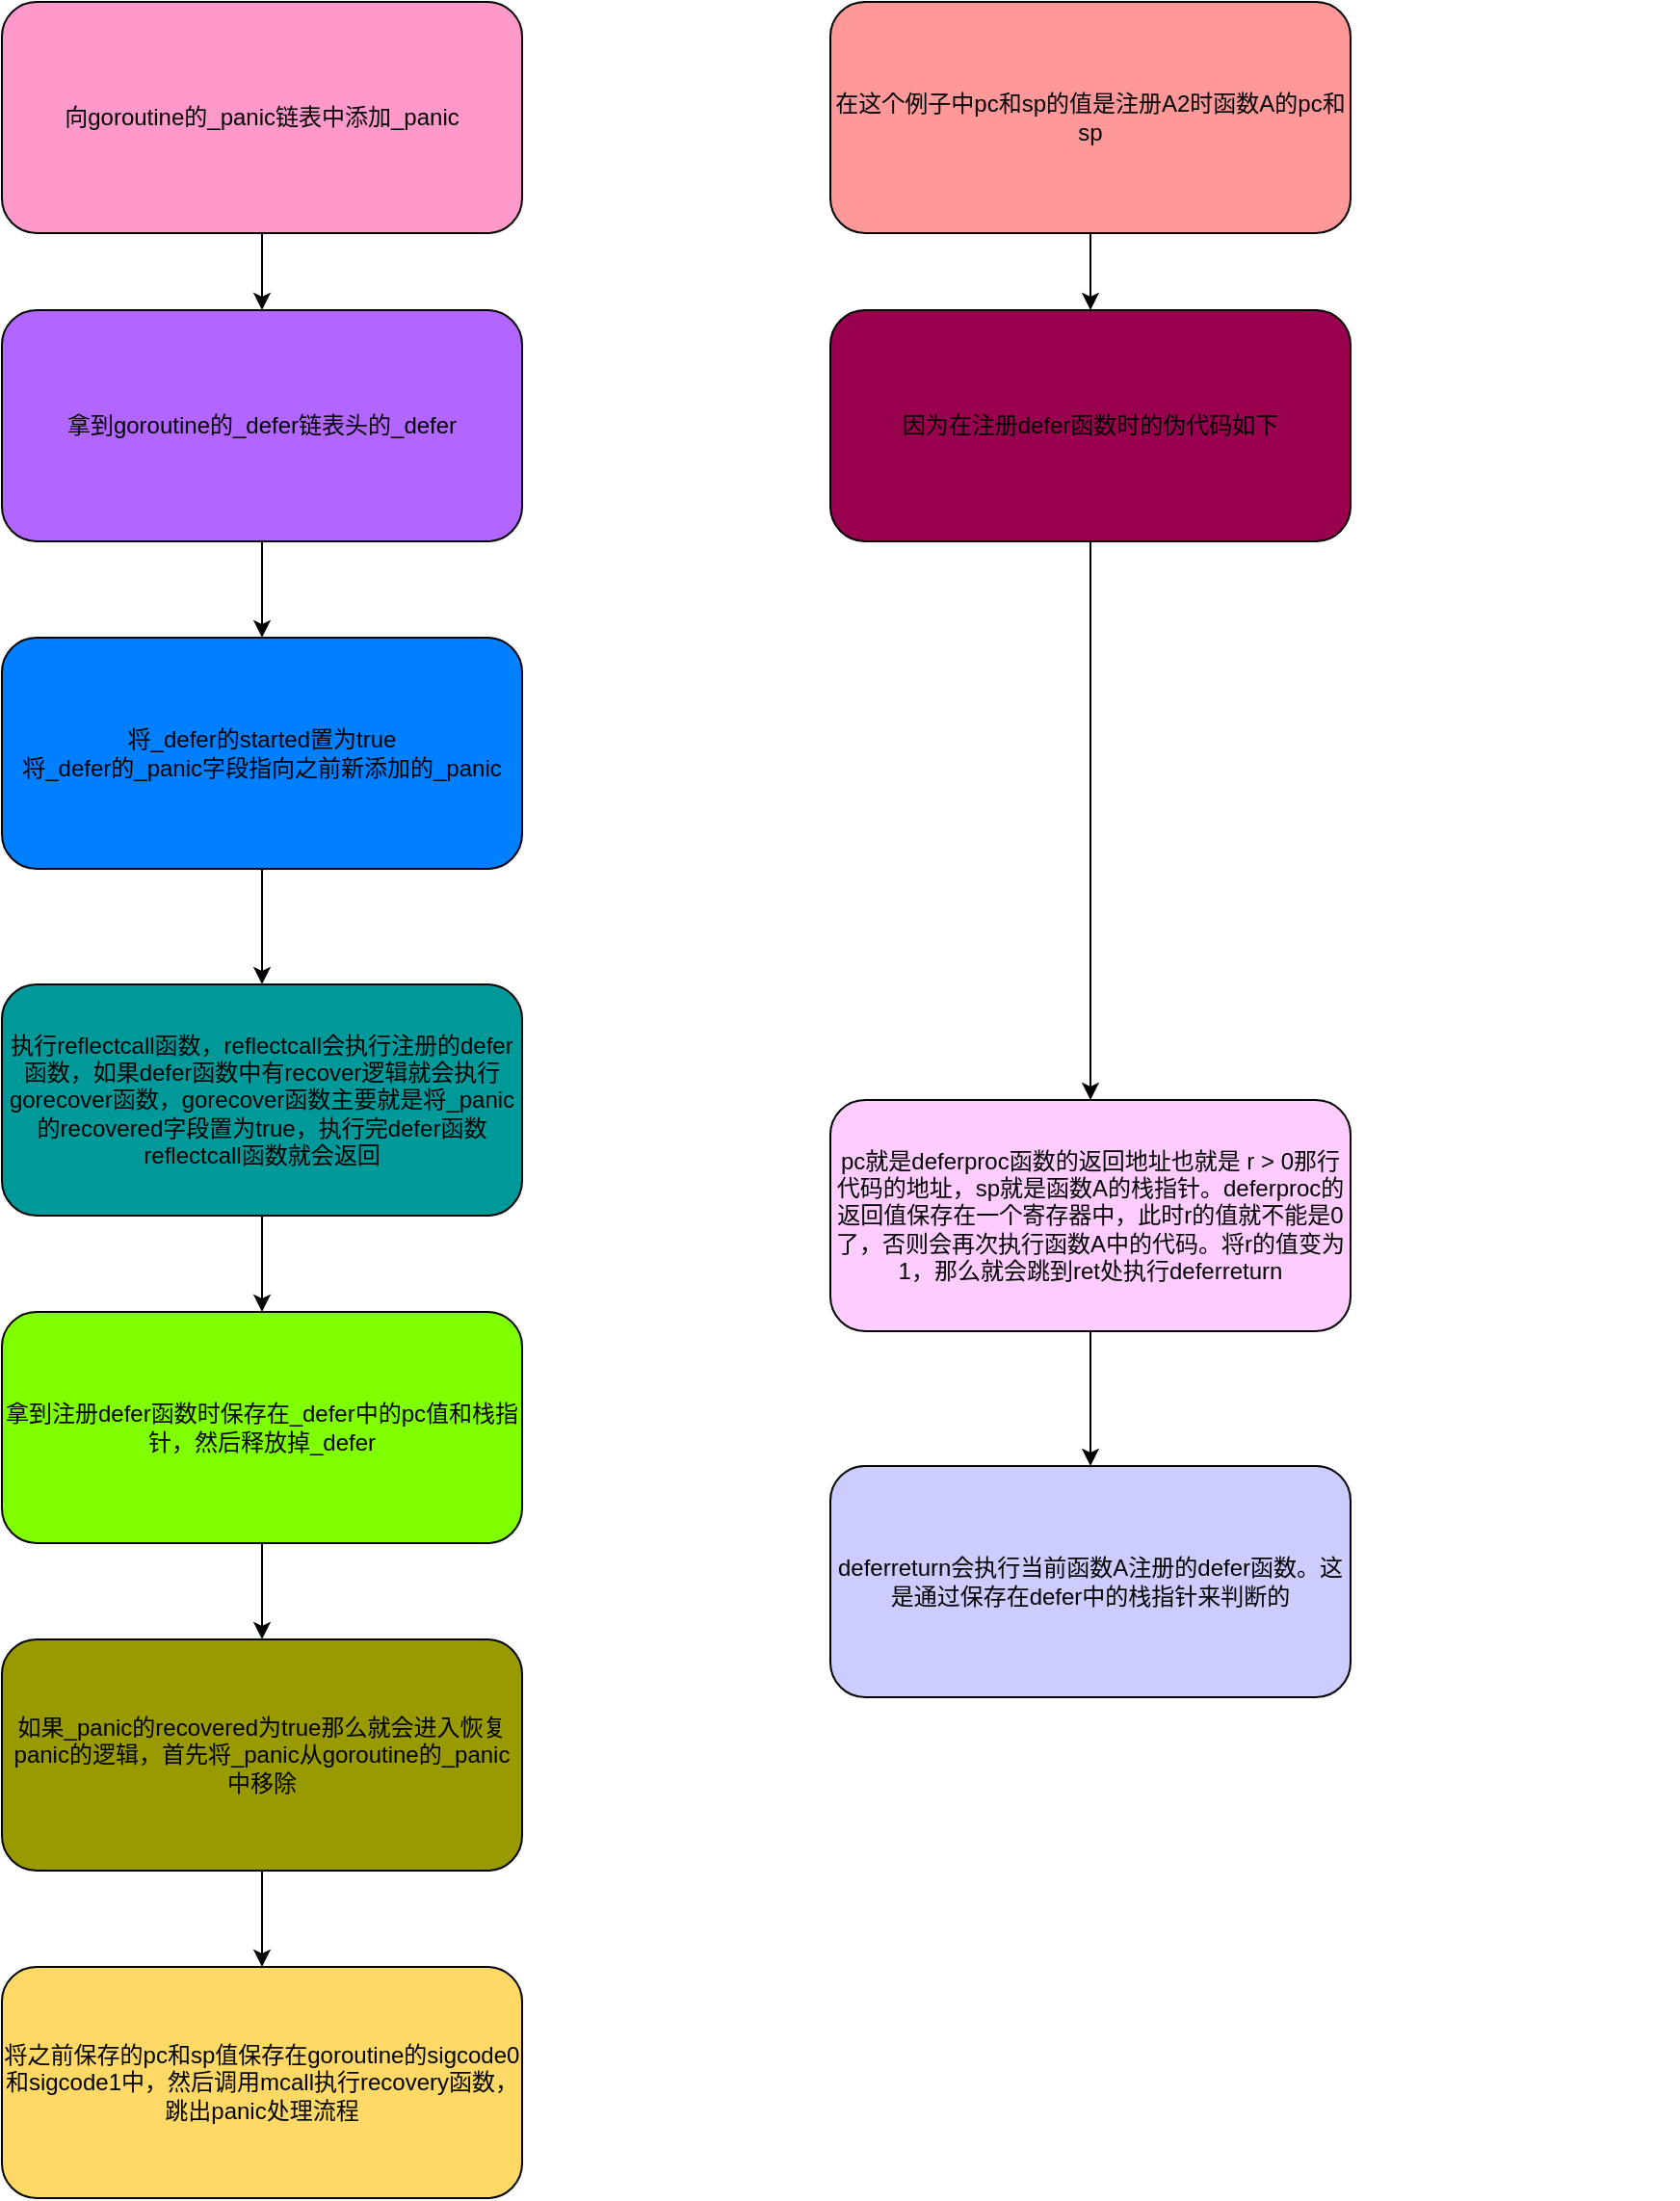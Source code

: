 <mxfile version="20.0.1" type="github">
  <diagram id="ejUUTkVv_Ehb3Zgu5rkK" name="第 1 页">
    <mxGraphModel dx="1550" dy="835" grid="1" gridSize="10" guides="1" tooltips="1" connect="1" arrows="1" fold="1" page="1" pageScale="1" pageWidth="1200" pageHeight="1920" math="0" shadow="0">
      <root>
        <mxCell id="0" />
        <mxCell id="1" parent="0" />
        <mxCell id="ualc1rCMkcrzbtd4liAw-1" style="edgeStyle=orthogonalEdgeStyle;rounded=0;orthogonalLoop=1;jettySize=auto;html=1;exitX=0.5;exitY=1;exitDx=0;exitDy=0;entryX=0.5;entryY=0;entryDx=0;entryDy=0;" edge="1" parent="1" source="ualc1rCMkcrzbtd4liAw-2" target="ualc1rCMkcrzbtd4liAw-4">
          <mxGeometry relative="1" as="geometry" />
        </mxCell>
        <mxCell id="ualc1rCMkcrzbtd4liAw-2" value="向goroutine的_panic链表中添加_panic" style="rounded=1;whiteSpace=wrap;html=1;fillColor=#FF99CC;" vertex="1" parent="1">
          <mxGeometry x="210" y="60" width="270" height="120" as="geometry" />
        </mxCell>
        <mxCell id="ualc1rCMkcrzbtd4liAw-3" style="edgeStyle=orthogonalEdgeStyle;rounded=0;orthogonalLoop=1;jettySize=auto;html=1;entryX=0.5;entryY=0;entryDx=0;entryDy=0;" edge="1" parent="1" source="ualc1rCMkcrzbtd4liAw-4" target="ualc1rCMkcrzbtd4liAw-6">
          <mxGeometry relative="1" as="geometry" />
        </mxCell>
        <mxCell id="ualc1rCMkcrzbtd4liAw-4" value="拿到goroutine的_defer链表头的_defer" style="rounded=1;whiteSpace=wrap;html=1;fillColor=#B266FF;" vertex="1" parent="1">
          <mxGeometry x="210" y="220" width="270" height="120" as="geometry" />
        </mxCell>
        <mxCell id="ualc1rCMkcrzbtd4liAw-5" style="edgeStyle=orthogonalEdgeStyle;rounded=0;orthogonalLoop=1;jettySize=auto;html=1;exitX=0.5;exitY=1;exitDx=0;exitDy=0;entryX=0.5;entryY=0;entryDx=0;entryDy=0;" edge="1" parent="1" source="ualc1rCMkcrzbtd4liAw-6" target="ualc1rCMkcrzbtd4liAw-8">
          <mxGeometry relative="1" as="geometry" />
        </mxCell>
        <mxCell id="ualc1rCMkcrzbtd4liAw-6" value="将_defer的started置为true&lt;br&gt;将_defer的_panic字段指向之前新添加的_panic" style="rounded=1;whiteSpace=wrap;html=1;fillColor=#007FFF;" vertex="1" parent="1">
          <mxGeometry x="210" y="390" width="270" height="120" as="geometry" />
        </mxCell>
        <mxCell id="ualc1rCMkcrzbtd4liAw-7" style="edgeStyle=orthogonalEdgeStyle;rounded=0;orthogonalLoop=1;jettySize=auto;html=1;exitX=0.5;exitY=1;exitDx=0;exitDy=0;entryX=0.5;entryY=0;entryDx=0;entryDy=0;" edge="1" parent="1" source="ualc1rCMkcrzbtd4liAw-8" target="ualc1rCMkcrzbtd4liAw-10">
          <mxGeometry relative="1" as="geometry" />
        </mxCell>
        <mxCell id="ualc1rCMkcrzbtd4liAw-8" value="执行reflectcall函数，reflectcall会执行注册的defer函数，如果defer函数中有recover逻辑就会执行gorecover函数，gorecover函数主要就是将_panic的recovered字段置为true，执行完defer函数reflectcall函数就会返回" style="rounded=1;whiteSpace=wrap;html=1;fillColor=#009999;" vertex="1" parent="1">
          <mxGeometry x="210" y="570" width="270" height="120" as="geometry" />
        </mxCell>
        <mxCell id="ualc1rCMkcrzbtd4liAw-9" style="edgeStyle=orthogonalEdgeStyle;rounded=0;orthogonalLoop=1;jettySize=auto;html=1;exitX=0.5;exitY=1;exitDx=0;exitDy=0;entryX=0.5;entryY=0;entryDx=0;entryDy=0;" edge="1" parent="1" source="ualc1rCMkcrzbtd4liAw-10" target="ualc1rCMkcrzbtd4liAw-12">
          <mxGeometry relative="1" as="geometry" />
        </mxCell>
        <mxCell id="ualc1rCMkcrzbtd4liAw-10" value="拿到注册defer函数时保存在_defer中的pc值和栈指针，然后释放掉_defer" style="rounded=1;whiteSpace=wrap;html=1;fillColor=#80FF00;" vertex="1" parent="1">
          <mxGeometry x="210" y="740" width="270" height="120" as="geometry" />
        </mxCell>
        <mxCell id="ualc1rCMkcrzbtd4liAw-11" style="edgeStyle=orthogonalEdgeStyle;rounded=0;orthogonalLoop=1;jettySize=auto;html=1;exitX=0.5;exitY=1;exitDx=0;exitDy=0;entryX=0.5;entryY=0;entryDx=0;entryDy=0;" edge="1" parent="1" source="ualc1rCMkcrzbtd4liAw-12" target="ualc1rCMkcrzbtd4liAw-13">
          <mxGeometry relative="1" as="geometry" />
        </mxCell>
        <mxCell id="ualc1rCMkcrzbtd4liAw-12" value="如果_panic的recovered为true那么就会进入恢复panic的逻辑，首先将_panic从goroutine的_panic中移除" style="rounded=1;whiteSpace=wrap;html=1;fillColor=#999900;" vertex="1" parent="1">
          <mxGeometry x="210" y="910" width="270" height="120" as="geometry" />
        </mxCell>
        <mxCell id="ualc1rCMkcrzbtd4liAw-13" value="将之前保存的pc和sp值保存在goroutine的sigcode0和sigcode1中，然后调用mcall执行recovery函数，跳出panic处理流程" style="rounded=1;whiteSpace=wrap;html=1;fillColor=#FFD966;" vertex="1" parent="1">
          <mxGeometry x="210" y="1080" width="270" height="120" as="geometry" />
        </mxCell>
        <mxCell id="ualc1rCMkcrzbtd4liAw-14" style="edgeStyle=orthogonalEdgeStyle;rounded=0;orthogonalLoop=1;jettySize=auto;html=1;exitX=0.5;exitY=1;exitDx=0;exitDy=0;entryX=0.5;entryY=0;entryDx=0;entryDy=0;" edge="1" parent="1" source="ualc1rCMkcrzbtd4liAw-15" target="ualc1rCMkcrzbtd4liAw-17">
          <mxGeometry relative="1" as="geometry" />
        </mxCell>
        <mxCell id="ualc1rCMkcrzbtd4liAw-15" value="在这个例子中pc和sp的值是注册A2时函数A的pc和sp" style="rounded=1;whiteSpace=wrap;html=1;fillColor=#FF9999;" vertex="1" parent="1">
          <mxGeometry x="640" y="60" width="270" height="120" as="geometry" />
        </mxCell>
        <mxCell id="ualc1rCMkcrzbtd4liAw-16" style="edgeStyle=orthogonalEdgeStyle;rounded=0;orthogonalLoop=1;jettySize=auto;html=1;exitX=0.5;exitY=1;exitDx=0;exitDy=0;" edge="1" parent="1" source="ualc1rCMkcrzbtd4liAw-17" target="ualc1rCMkcrzbtd4liAw-20">
          <mxGeometry relative="1" as="geometry" />
        </mxCell>
        <mxCell id="ualc1rCMkcrzbtd4liAw-17" value="因为在注册defer函数时的伪代码如下" style="rounded=1;whiteSpace=wrap;html=1;fillColor=#99004D;" vertex="1" parent="1">
          <mxGeometry x="640" y="220" width="270" height="120" as="geometry" />
        </mxCell>
        <mxCell id="ualc1rCMkcrzbtd4liAw-18" value="" style="shape=image;verticalLabelPosition=bottom;labelBackgroundColor=#ffffff;verticalAlign=top;aspect=fixed;imageAspect=0;image=https://oss-liuchengtu.hudunsoft.com/4c/4c22c760c9b03c5795f129aa63d8a7a8.png;" vertex="1" parent="1">
          <mxGeometry x="560" y="350" width="520" height="244" as="geometry" />
        </mxCell>
        <mxCell id="ualc1rCMkcrzbtd4liAw-19" style="edgeStyle=orthogonalEdgeStyle;rounded=0;orthogonalLoop=1;jettySize=auto;html=1;exitX=0.5;exitY=1;exitDx=0;exitDy=0;" edge="1" parent="1" source="ualc1rCMkcrzbtd4liAw-20" target="ualc1rCMkcrzbtd4liAw-21">
          <mxGeometry relative="1" as="geometry" />
        </mxCell>
        <mxCell id="ualc1rCMkcrzbtd4liAw-20" value="pc就是deferproc函数的返回地址也就是 r &amp;gt; 0那行代码的地址，sp就是函数A的栈指针。deferproc的返回值保存在一个寄存器中，此时r的值就不能是0了，否则会再次执行函数A中的代码。将r的值变为1，那么就会跳到ret处执行deferreturn" style="rounded=1;whiteSpace=wrap;html=1;fillColor=#FFCCFF;" vertex="1" parent="1">
          <mxGeometry x="640" y="630" width="270" height="120" as="geometry" />
        </mxCell>
        <mxCell id="ualc1rCMkcrzbtd4liAw-21" value="deferreturn会执行当前函数A注册的defer函数。这是通过保存在defer中的栈指针来判断的" style="rounded=1;whiteSpace=wrap;html=1;fillColor=#CCCCFF;" vertex="1" parent="1">
          <mxGeometry x="640" y="820" width="270" height="120" as="geometry" />
        </mxCell>
      </root>
    </mxGraphModel>
  </diagram>
</mxfile>
